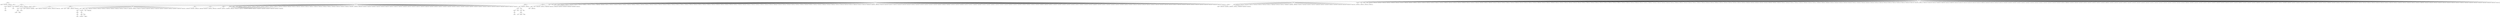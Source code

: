 digraph g {
	"74" -> "75";
	"75" [label="DGCR6L"];
	"70" -> "71";
	"71" [label="ZZEF1"];
	"69" -> "70";
	"70" [label="APC2"];
	"68" -> "69";
	"69" [label="CLEC18B"];
	"64" -> "65";
	"65" [label="SVEP1"];
	"63" -> "64";
	"64" [label="RUNX2"];
	"59" -> "60";
	"60" [label="SLC16A7"];
	"59" -> "61";
	"61" [label="CPAMD8"];
	"58" -> "59";
	"59" [label="TFAP2A"];
	"56" -> "57";
	"57" [label="CCDC181"];
	"55" -> "56";
	"56" [label="VGLL4"];
	"55" -> "58";
	"58" [label="CNNM2"];
	"51" -> "52";
	"52" [label="ZNF526"];
	"49" -> "50";
	"50" [label="PHLDB3"];
	"43" -> "44";
	"44" [label="KHSRP"];
	"43" -> "45";
	"45" [label="EP400"];
	"43" -> "46";
	"46" [label="ARHGEF3"];
	"38" -> "39";
	"39" [label="MLYCD"];
	"37" -> "38";
	"38" [label="KIF2A"];
	"36" -> "37";
	"37" [label="ZNF451"];
	"35" -> "36";
	"36" [label="TRPM3"];
	"31" -> "32";
	"32" [label="RP11-356C4.3"];
	"31" -> "33";
	"33" [label="KIAA0907"];
	"29" -> "30";
	"30" [label="USP36"];
	"29" -> "31";
	"31" [label="UBE2Z"];
	"28" -> "29";
	"29" [label="RTTN"];
	"27" -> "28";
	"28" [label="RP11-403I13.8"];
	"27" -> "34";
	"34" [label="AS3MT"];
	"26" -> "27";
	"27" [label="CEBPZ"];
	"26" -> "35";
	"35" [label="AGAP2"];
	"26" -> "40";
	"40" [label="ZNF721"];
	"25" -> "26";
	"26" [label="EEF1B2"];
	"25" -> "41";
	"41" [label="ORC3"];
	"25" -> "42";
	"42" [label="RIN2"];
	"25" -> "43";
	"43" [label="NPEPL1"];
	"25" -> "47";
	"47" [label="TXNDC2"];
	"25" -> "48";
	"48" [label="NOTCH2"];
	"25" -> "49";
	"49" [label="IL33"];
	"25" -> "51";
	"51" [label="SLC26A11"];
	"25" -> "53";
	"53" [label="PCDHA1"];
	"25" -> "54";
	"54" [label="KMT2C"];
	"25" -> "55";
	"55" [label="PLEKHM1"];
	"22" -> "23";
	"23" [label="VPS9D1"];
	"21" -> "22";
	"22" [label="IFT81"];
	"20" -> "21";
	"21" [label="NBPF10"];
	"20" -> "24";
	"24" [label="ZNF462"];
	"16" -> "17";
	"17" [label="SOX5"];
	"16" -> "18";
	"18" [label="FAM182B"];
	"16" -> "19";
	"19" [label="CEP55"];
	"15" -> "16";
	"16" [label="NR5A2"];
	"13" -> "14";
	"14" [label="RFX3"];
	"13" -> "15";
	"15" [label="KAT6A"];
	"12" -> "13";
	"13" [label="MCM8"];
	"12" -> "20";
	"20" [label="CYP27A1"];
	"11" -> "12";
	"12" [label="ABCA7"];
	"8" -> "9";
	"9" [label="STXBP1"];
	"7" -> "8";
	"8" [label="TRIOBP"];
	"7" -> "10";
	"10" [label="TRPM2"];
	"6" -> "7";
	"7" [label="CTNNA2"];
	"6" -> "11";
	"11" [label="TBC1D10A"];
	"6" -> "25";
	"25" [label="MIR4477B"];
	"6" -> "62";
	"62" [label="HELZ2"];
	"6" -> "63";
	"63" [label="MAN1B1"];
	"6" -> "66";
	"66" [label="NRN1"];
	"6" -> "67";
	"67" [label="NR3C1"];
	"6" -> "68";
	"68" [label="SH3BP5"];
	"6" -> "72";
	"72" [label="CACNA1G"];
	"3" -> "4";
	"4" [label="HEATR4"];
	"1" -> "2";
	"2" [label="EMR2"];
	"1" -> "3";
	"3" [label="ANKRD30B"];
	"0" -> "1";
	"1" [label="HLA-DQB2"];
	"0" -> "5";
	"5" [label="LINC00937"];
	"0" -> "6";
	"6" [label="IDH1"];
	"0" -> "73";
	"73" [label="ENO3"];
	"0" -> "74";
	"74" [label="ST8SIA3"];
	"0" -> "76";
	"76" [label="PIK3CA"];
	"0" -> "77";
	"77" [label="CPEB4"];
	"0" [label="germline"];
	"0" -> "MGH36-P03-A01";
	"MGH36-P03-A01" [shape=box];
	"0" -> "MGH36-P03-A02";
	"MGH36-P03-A02" [shape=box];
	"0" -> "MGH36-P03-A03";
	"MGH36-P03-A03" [shape=box];
	"0" -> "MGH36-P03-A04";
	"MGH36-P03-A04" [shape=box];
	"47" -> "MGH36-P03-A05";
	"MGH36-P03-A05" [shape=box];
	"0" -> "MGH36-P03-A07";
	"MGH36-P03-A07" [shape=box];
	"0" -> "MGH36-P03-A08";
	"MGH36-P03-A08" [shape=box];
	"26" -> "MGH36-P03-A09";
	"MGH36-P03-A09" [shape=box];
	"6" -> "MGH36-P03-A10";
	"MGH36-P03-A10" [shape=box];
	"6" -> "MGH36-P03-A12";
	"MGH36-P03-A12" [shape=box];
	"0" -> "MGH36-P03-B02";
	"MGH36-P03-B02" [shape=box];
	"6" -> "MGH36-P03-B03";
	"MGH36-P03-B03" [shape=box];
	"0" -> "MGH36-P03-B04";
	"MGH36-P03-B04" [shape=box];
	"1" -> "MGH36-P03-B06";
	"MGH36-P03-B06" [shape=box];
	"54" -> "MGH36-P03-B07";
	"MGH36-P03-B07" [shape=box];
	"54" -> "MGH36-P03-B08";
	"MGH36-P03-B08" [shape=box];
	"0" -> "MGH36-P03-B09";
	"MGH36-P03-B09" [shape=box];
	"0" -> "MGH36-P03-B10";
	"MGH36-P03-B10" [shape=box];
	"0" -> "MGH36-P03-B11";
	"MGH36-P03-B11" [shape=box];
	"6" -> "MGH36-P03-B12";
	"MGH36-P03-B12" [shape=box];
	"0" -> "MGH36-P03-C01";
	"MGH36-P03-C01" [shape=box];
	"0" -> "MGH36-P03-C03";
	"MGH36-P03-C03" [shape=box];
	"0" -> "MGH36-P03-C04";
	"MGH36-P03-C04" [shape=box];
	"25" -> "MGH36-P03-C05";
	"MGH36-P03-C05" [shape=box];
	"6" -> "MGH36-P03-C06";
	"MGH36-P03-C06" [shape=box];
	"7" -> "MGH36-P03-C08";
	"MGH36-P03-C08" [shape=box];
	"0" -> "MGH36-P03-C10";
	"MGH36-P03-C10" [shape=box];
	"6" -> "MGH36-P03-C11";
	"MGH36-P03-C11" [shape=box];
	"0" -> "MGH36-P03-C12";
	"MGH36-P03-C12" [shape=box];
	"0" -> "MGH36-P03-D01";
	"MGH36-P03-D01" [shape=box];
	"0" -> "MGH36-P03-D02";
	"MGH36-P03-D02" [shape=box];
	"0" -> "MGH36-P03-D03";
	"MGH36-P03-D03" [shape=box];
	"6" -> "MGH36-P03-D04";
	"MGH36-P03-D04" [shape=box];
	"0" -> "MGH36-P03-D05";
	"MGH36-P03-D05" [shape=box];
	"43" -> "MGH36-P03-D07";
	"MGH36-P03-D07" [shape=box];
	"0" -> "MGH36-P03-D08";
	"MGH36-P03-D08" [shape=box];
	"0" -> "MGH36-P03-D09";
	"MGH36-P03-D09" [shape=box];
	"0" -> "MGH36-P03-D10";
	"MGH36-P03-D10" [shape=box];
	"6" -> "MGH36-P03-D11";
	"MGH36-P03-D11" [shape=box];
	"0" -> "MGH36-P03-D12";
	"MGH36-P03-D12" [shape=box];
	"1" -> "MGH36-P03-E01";
	"MGH36-P03-E01" [shape=box];
	"0" -> "MGH36-P03-E02";
	"MGH36-P03-E02" [shape=box];
	"0" -> "MGH36-P03-E04";
	"MGH36-P03-E04" [shape=box];
	"25" -> "MGH36-P03-E05";
	"MGH36-P03-E05" [shape=box];
	"6" -> "MGH36-P03-E06";
	"MGH36-P03-E06" [shape=box];
	"25" -> "MGH36-P03-E07";
	"MGH36-P03-E07" [shape=box];
	"25" -> "MGH36-P03-E08";
	"MGH36-P03-E08" [shape=box];
	"6" -> "MGH36-P03-E09";
	"MGH36-P03-E09" [shape=box];
	"25" -> "MGH36-P03-E10";
	"MGH36-P03-E10" [shape=box];
	"6" -> "MGH36-P03-E11";
	"MGH36-P03-E11" [shape=box];
	"6" -> "MGH36-P03-E12";
	"MGH36-P03-E12" [shape=box];
	"0" -> "MGH36-P03-F01";
	"MGH36-P03-F01" [shape=box];
	"25" -> "MGH36-P03-F02";
	"MGH36-P03-F02" [shape=box];
	"0" -> "MGH36-P03-F03";
	"MGH36-P03-F03" [shape=box];
	"26" -> "MGH36-P03-F04";
	"MGH36-P03-F04" [shape=box];
	"6" -> "MGH36-P03-F05";
	"MGH36-P03-F05" [shape=box];
	"48" -> "MGH36-P03-F06";
	"MGH36-P03-F06" [shape=box];
	"6" -> "MGH36-P03-F07";
	"MGH36-P03-F07" [shape=box];
	"0" -> "MGH36-P03-F08";
	"MGH36-P03-F08" [shape=box];
	"0" -> "MGH36-P03-F09";
	"MGH36-P03-F09" [shape=box];
	"0" -> "MGH36-P03-F10";
	"MGH36-P03-F10" [shape=box];
	"6" -> "MGH36-P03-F11";
	"MGH36-P03-F11" [shape=box];
	"0" -> "MGH36-P03-F12";
	"MGH36-P03-F12" [shape=box];
	"25" -> "MGH36-P03-G01";
	"MGH36-P03-G01" [shape=box];
	"25" -> "MGH36-P03-G02";
	"MGH36-P03-G02" [shape=box];
	"6" -> "MGH36-P03-G03";
	"MGH36-P03-G03" [shape=box];
	"25" -> "MGH36-P03-G04";
	"MGH36-P03-G04" [shape=box];
	"0" -> "MGH36-P03-G05";
	"MGH36-P03-G05" [shape=box];
	"0" -> "MGH36-P03-G06";
	"MGH36-P03-G06" [shape=box];
	"0" -> "MGH36-P03-G08";
	"MGH36-P03-G08" [shape=box];
	"0" -> "MGH36-P03-G09";
	"MGH36-P03-G09" [shape=box];
	"0" -> "MGH36-P03-G10";
	"MGH36-P03-G10" [shape=box];
	"6" -> "MGH36-P03-G11";
	"MGH36-P03-G11" [shape=box];
	"6" -> "MGH36-P03-G12";
	"MGH36-P03-G12" [shape=box];
	"0" -> "MGH36-P03-H02";
	"MGH36-P03-H02" [shape=box];
	"0" -> "MGH36-P03-H03";
	"MGH36-P03-H03" [shape=box];
	"0" -> "MGH36-P03-H04";
	"MGH36-P03-H04" [shape=box];
	"6" -> "MGH36-P03-H05";
	"MGH36-P03-H05" [shape=box];
	"1" -> "MGH36-P03-H06";
	"MGH36-P03-H06" [shape=box];
	"0" -> "MGH36-P03-H07";
	"MGH36-P03-H07" [shape=box];
	"0" -> "MGH36-P03-H08";
	"MGH36-P03-H08" [shape=box];
	"0" -> "MGH36-P03-H10";
	"MGH36-P03-H10" [shape=box];
	"6" -> "MGH36-P03-H11";
	"MGH36-P03-H11" [shape=box];
	"0" -> "MGH36-P03-H12";
	"MGH36-P03-H12" [shape=box];
	"26" -> "MGH36-P04-A01";
	"MGH36-P04-A01" [shape=box];
	"0" -> "MGH36-P04-A02";
	"MGH36-P04-A02" [shape=box];
	"6" -> "MGH36-P04-A03";
	"MGH36-P04-A03" [shape=box];
	"0" -> "MGH36-P04-A04";
	"MGH36-P04-A04" [shape=box];
	"0" -> "MGH36-P04-A06";
	"MGH36-P04-A06" [shape=box];
	"6" -> "MGH36-P04-A07";
	"MGH36-P04-A07" [shape=box];
	"25" -> "MGH36-P04-A08";
	"MGH36-P04-A08" [shape=box];
	"0" -> "MGH36-P04-A09";
	"MGH36-P04-A09" [shape=box];
	"1" -> "MGH36-P04-A10";
	"MGH36-P04-A10" [shape=box];
	"0" -> "MGH36-P04-A11";
	"MGH36-P04-A11" [shape=box];
	"0" -> "MGH36-P04-A12";
	"MGH36-P04-A12" [shape=box];
	"0" -> "MGH36-P04-B02";
	"MGH36-P04-B02" [shape=box];
	"1" -> "MGH36-P04-B03";
	"MGH36-P04-B03" [shape=box];
	"6" -> "MGH36-P04-B04";
	"MGH36-P04-B04" [shape=box];
	"25" -> "MGH36-P04-B05";
	"MGH36-P04-B05" [shape=box];
	"25" -> "MGH36-P04-B06";
	"MGH36-P04-B06" [shape=box];
	"42" -> "MGH36-P04-B08";
	"MGH36-P04-B08" [shape=box];
	"6" -> "MGH36-P04-B09";
	"MGH36-P04-B09" [shape=box];
	"1" -> "MGH36-P04-B10";
	"MGH36-P04-B10" [shape=box];
	"0" -> "MGH36-P04-B12";
	"MGH36-P04-B12" [shape=box];
	"6" -> "MGH36-P04-C02";
	"MGH36-P04-C02" [shape=box];
	"0" -> "MGH36-P04-C03";
	"MGH36-P04-C03" [shape=box];
	"0" -> "MGH36-P04-C04";
	"MGH36-P04-C04" [shape=box];
	"0" -> "MGH36-P04-C05";
	"MGH36-P04-C05" [shape=box];
	"0" -> "MGH36-P04-C06";
	"MGH36-P04-C06" [shape=box];
	"42" -> "MGH36-P04-C07";
	"MGH36-P04-C07" [shape=box];
	"6" -> "MGH36-P04-C08";
	"MGH36-P04-C08" [shape=box];
	"25" -> "MGH36-P04-C09";
	"MGH36-P04-C09" [shape=box];
	"6" -> "MGH36-P04-C10";
	"MGH36-P04-C10" [shape=box];
	"6" -> "MGH36-P04-C11";
	"MGH36-P04-C11" [shape=box];
	"0" -> "MGH36-P04-C12";
	"MGH36-P04-C12" [shape=box];
	"47" -> "MGH36-P04-D01";
	"MGH36-P04-D01" [shape=box];
	"0" -> "MGH36-P04-D02";
	"MGH36-P04-D02" [shape=box];
	"0" -> "MGH36-P04-D05";
	"MGH36-P04-D05" [shape=box];
	"1" -> "MGH36-P04-D06";
	"MGH36-P04-D06" [shape=box];
	"49" -> "MGH36-P04-D07";
	"MGH36-P04-D07" [shape=box];
	"0" -> "MGH36-P04-D08";
	"MGH36-P04-D08" [shape=box];
	"0" -> "MGH36-P04-D09";
	"MGH36-P04-D09" [shape=box];
	"0" -> "MGH36-P04-D10";
	"MGH36-P04-D10" [shape=box];
	"0" -> "MGH36-P04-D11";
	"MGH36-P04-D11" [shape=box];
	"0" -> "MGH36-P04-D12";
	"MGH36-P04-D12" [shape=box];
	"48" -> "MGH36-P04-E01";
	"MGH36-P04-E01" [shape=box];
	"0" -> "MGH36-P04-E02";
	"MGH36-P04-E02" [shape=box];
	"0" -> "MGH36-P04-E04";
	"MGH36-P04-E04" [shape=box];
	"0" -> "MGH36-P04-E05";
	"MGH36-P04-E05" [shape=box];
	"25" -> "MGH36-P04-E06";
	"MGH36-P04-E06" [shape=box];
	"67" -> "MGH36-P04-E07";
	"MGH36-P04-E07" [shape=box];
	"0" -> "MGH36-P04-E08";
	"MGH36-P04-E08" [shape=box];
	"25" -> "MGH36-P04-E09";
	"MGH36-P04-E09" [shape=box];
	"73" -> "MGH36-P04-E10";
	"MGH36-P04-E10" [shape=box];
	"6" -> "MGH36-P04-E11";
	"MGH36-P04-E11" [shape=box];
	"0" -> "MGH36-P04-E12";
	"MGH36-P04-E12" [shape=box];
	"26" -> "MGH36-P04-F01";
	"MGH36-P04-F01" [shape=box];
	"49" -> "MGH36-P04-F02";
	"MGH36-P04-F02" [shape=box];
	"49" -> "MGH36-P04-F03";
	"MGH36-P04-F03" [shape=box];
	"0" -> "MGH36-P04-F04";
	"MGH36-P04-F04" [shape=box];
	"6" -> "MGH36-P04-F05";
	"MGH36-P04-F05" [shape=box];
	"6" -> "MGH36-P04-F06";
	"MGH36-P04-F06" [shape=box];
	"0" -> "MGH36-P04-F07";
	"MGH36-P04-F07" [shape=box];
	"0" -> "MGH36-P04-F08";
	"MGH36-P04-F08" [shape=box];
	"0" -> "MGH36-P04-F09";
	"MGH36-P04-F09" [shape=box];
	"6" -> "MGH36-P04-F10";
	"MGH36-P04-F10" [shape=box];
	"0" -> "MGH36-P04-F11";
	"MGH36-P04-F11" [shape=box];
	"51" -> "MGH36-P04-F12";
	"MGH36-P04-F12" [shape=box];
	"0" -> "MGH36-P04-G01";
	"MGH36-P04-G01" [shape=box];
	"6" -> "MGH36-P04-G02";
	"MGH36-P04-G02" [shape=box];
	"0" -> "MGH36-P04-G03";
	"MGH36-P04-G03" [shape=box];
	"6" -> "MGH36-P04-G04";
	"MGH36-P04-G04" [shape=box];
	"6" -> "MGH36-P04-G05";
	"MGH36-P04-G05" [shape=box];
	"25" -> "MGH36-P04-G06";
	"MGH36-P04-G06" [shape=box];
	"0" -> "MGH36-P04-G08";
	"MGH36-P04-G08" [shape=box];
	"0" -> "MGH36-P04-G09";
	"MGH36-P04-G09" [shape=box];
	"0" -> "MGH36-P04-G10";
	"MGH36-P04-G10" [shape=box];
	"25" -> "MGH36-P04-G11";
	"MGH36-P04-G11" [shape=box];
	"1" -> "MGH36-P04-G12";
	"MGH36-P04-G12" [shape=box];
	"0" -> "MGH36-P04-H01";
	"MGH36-P04-H01" [shape=box];
	"0" -> "MGH36-P04-H02";
	"MGH36-P04-H02" [shape=box];
	"0" -> "MGH36-P04-H03";
	"MGH36-P04-H03" [shape=box];
	"25" -> "MGH36-P04-H04";
	"MGH36-P04-H04" [shape=box];
	"0" -> "MGH36-P04-H05";
	"MGH36-P04-H05" [shape=box];
	"1" -> "MGH36-P04-H06";
	"MGH36-P04-H06" [shape=box];
	"25" -> "MGH36-P04-H07";
	"MGH36-P04-H07" [shape=box];
	"1" -> "MGH36-P04-H08";
	"MGH36-P04-H08" [shape=box];
	"6" -> "MGH36-P04-H09";
	"MGH36-P04-H09" [shape=box];
	"0" -> "MGH36-P04-H10";
	"MGH36-P04-H10" [shape=box];
	"1" -> "MGH36-P04-H11";
	"MGH36-P04-H11" [shape=box];
	"0" -> "MGH36-P04-H12";
	"MGH36-P04-H12" [shape=box];
	"54" -> "MGH36-P06-A02";
	"MGH36-P06-A02" [shape=box];
	"0" -> "MGH36-P06-A03";
	"MGH36-P06-A03" [shape=box];
	"6" -> "MGH36-P06-A04";
	"MGH36-P06-A04" [shape=box];
	"0" -> "MGH36-P06-A05";
	"MGH36-P06-A05" [shape=box];
	"6" -> "MGH36-P06-A07";
	"MGH36-P06-A07" [shape=box];
	"6" -> "MGH36-P06-A08";
	"MGH36-P06-A08" [shape=box];
	"0" -> "MGH36-P06-A09";
	"MGH36-P06-A09" [shape=box];
	"25" -> "MGH36-P06-A10";
	"MGH36-P06-A10" [shape=box];
	"25" -> "MGH36-P06-A11";
	"MGH36-P06-A11" [shape=box];
	"6" -> "MGH36-P06-A12";
	"MGH36-P06-A12" [shape=box];
	"26" -> "MGH36-P06-B02";
	"MGH36-P06-B02" [shape=box];
	"0" -> "MGH36-P06-B03";
	"MGH36-P06-B03" [shape=box];
	"25" -> "MGH36-P06-B04";
	"MGH36-P06-B04" [shape=box];
	"6" -> "MGH36-P06-B05";
	"MGH36-P06-B05" [shape=box];
	"6" -> "MGH36-P06-B06";
	"MGH36-P06-B06" [shape=box];
	"1" -> "MGH36-P06-B07";
	"MGH36-P06-B07" [shape=box];
	"0" -> "MGH36-P06-B08";
	"MGH36-P06-B08" [shape=box];
	"0" -> "MGH36-P06-B09";
	"MGH36-P06-B09" [shape=box];
	"41" -> "MGH36-P06-B10";
	"MGH36-P06-B10" [shape=box];
	"26" -> "MGH36-P06-B11";
	"MGH36-P06-B11" [shape=box];
	"0" -> "MGH36-P06-B12";
	"MGH36-P06-B12" [shape=box];
	"2" -> "MGH36-P06-C01";
	"MGH36-P06-C01" [shape=box];
	"6" -> "MGH36-P06-C02";
	"MGH36-P06-C02" [shape=box];
	"6" -> "MGH36-P06-C03";
	"MGH36-P06-C03" [shape=box];
	"26" -> "MGH36-P06-C04";
	"MGH36-P06-C04" [shape=box];
	"0" -> "MGH36-P06-C05";
	"MGH36-P06-C05" [shape=box];
	"11" -> "MGH36-P06-C06";
	"MGH36-P06-C06" [shape=box];
	"0" -> "MGH36-P06-C07";
	"MGH36-P06-C07" [shape=box];
	"25" -> "MGH36-P06-C08";
	"MGH36-P06-C08" [shape=box];
	"0" -> "MGH36-P06-C09";
	"MGH36-P06-C09" [shape=box];
	"0" -> "MGH36-P06-C11";
	"MGH36-P06-C11" [shape=box];
	"0" -> "MGH36-P06-C12";
	"MGH36-P06-C12" [shape=box];
	"6" -> "MGH36-P06-D01";
	"MGH36-P06-D01" [shape=box];
	"6" -> "MGH36-P06-D02";
	"MGH36-P06-D02" [shape=box];
	"6" -> "MGH36-P06-D03";
	"MGH36-P06-D03" [shape=box];
	"0" -> "MGH36-P06-D04";
	"MGH36-P06-D04" [shape=box];
	"0" -> "MGH36-P06-D05";
	"MGH36-P06-D05" [shape=box];
	"0" -> "MGH36-P06-D06";
	"MGH36-P06-D06" [shape=box];
	"51" -> "MGH36-P06-D07";
	"MGH36-P06-D07" [shape=box];
	"6" -> "MGH36-P06-D08";
	"MGH36-P06-D08" [shape=box];
	"25" -> "MGH36-P06-D10";
	"MGH36-P06-D10" [shape=box];
	"0" -> "MGH36-P06-D11";
	"MGH36-P06-D11" [shape=box];
	"26" -> "MGH36-P06-D12";
	"MGH36-P06-D12" [shape=box];
	"1" -> "MGH36-P06-E01";
	"MGH36-P06-E01" [shape=box];
	"0" -> "MGH36-P06-E02";
	"MGH36-P06-E02" [shape=box];
	"66" -> "MGH36-P06-E03";
	"MGH36-P06-E03" [shape=box];
	"6" -> "MGH36-P06-E04";
	"MGH36-P06-E04" [shape=box];
	"72" -> "MGH36-P06-E05";
	"MGH36-P06-E05" [shape=box];
	"6" -> "MGH36-P06-E06";
	"MGH36-P06-E06" [shape=box];
	"6" -> "MGH36-P06-E07";
	"MGH36-P06-E07" [shape=box];
	"5" -> "MGH36-P06-E08";
	"MGH36-P06-E08" [shape=box];
	"6" -> "MGH36-P06-E09";
	"MGH36-P06-E09" [shape=box];
	"6" -> "MGH36-P06-E10";
	"MGH36-P06-E10" [shape=box];
	"6" -> "MGH36-P06-E11";
	"MGH36-P06-E11" [shape=box];
	"25" -> "MGH36-P06-E12";
	"MGH36-P06-E12" [shape=box];
	"6" -> "MGH36-P06-F01";
	"MGH36-P06-F01" [shape=box];
	"0" -> "MGH36-P06-F02";
	"MGH36-P06-F02" [shape=box];
	"0" -> "MGH36-P06-F03";
	"MGH36-P06-F03" [shape=box];
	"0" -> "MGH36-P06-F04";
	"MGH36-P06-F04" [shape=box];
	"6" -> "MGH36-P06-F06";
	"MGH36-P06-F06" [shape=box];
	"25" -> "MGH36-P06-F07";
	"MGH36-P06-F07" [shape=box];
	"0" -> "MGH36-P06-F08";
	"MGH36-P06-F08" [shape=box];
	"1" -> "MGH36-P06-F09";
	"MGH36-P06-F09" [shape=box];
	"43" -> "MGH36-P06-F10";
	"MGH36-P06-F10" [shape=box];
	"1" -> "MGH36-P06-F11";
	"MGH36-P06-F11" [shape=box];
	"6" -> "MGH36-P06-F12";
	"MGH36-P06-F12" [shape=box];
	"6" -> "MGH36-P06-G01";
	"MGH36-P06-G01" [shape=box];
	"0" -> "MGH36-P06-G02";
	"MGH36-P06-G02" [shape=box];
	"25" -> "MGH36-P06-G03";
	"MGH36-P06-G03" [shape=box];
	"6" -> "MGH36-P06-G04";
	"MGH36-P06-G04" [shape=box];
	"6" -> "MGH36-P06-G05";
	"MGH36-P06-G05" [shape=box];
	"25" -> "MGH36-P06-G06";
	"MGH36-P06-G06" [shape=box];
	"72" -> "MGH36-P06-G07";
	"MGH36-P06-G07" [shape=box];
	"0" -> "MGH36-P06-G08";
	"MGH36-P06-G08" [shape=box];
	"0" -> "MGH36-P06-G09";
	"MGH36-P06-G09" [shape=box];
	"25" -> "MGH36-P06-G10";
	"MGH36-P06-G10" [shape=box];
	"0" -> "MGH36-P06-G11";
	"MGH36-P06-G11" [shape=box];
	"11" -> "MGH36-P06-G12";
	"MGH36-P06-G12" [shape=box];
	"0" -> "MGH36-P06-H01";
	"MGH36-P06-H01" [shape=box];
	"0" -> "MGH36-P06-H03";
	"MGH36-P06-H03" [shape=box];
	"0" -> "MGH36-P06-H04";
	"MGH36-P06-H04" [shape=box];
	"1" -> "MGH36-P06-H05";
	"MGH36-P06-H05" [shape=box];
	"6" -> "MGH36-P06-H06";
	"MGH36-P06-H06" [shape=box];
	"6" -> "MGH36-P06-H07";
	"MGH36-P06-H07" [shape=box];
	"0" -> "MGH36-P06-H09";
	"MGH36-P06-H09" [shape=box];
	"25" -> "MGH36-P06-H10";
	"MGH36-P06-H10" [shape=box];
	"1" -> "MGH36-P06-H11";
	"MGH36-P06-H11" [shape=box];
	"25" -> "MGH36-P06-H12";
	"MGH36-P06-H12" [shape=box];
	"0" -> "MGH36-P07-A01";
	"MGH36-P07-A01" [shape=box];
	"3" -> "MGH36-P07-A02";
	"MGH36-P07-A02" [shape=box];
	"7" -> "MGH36-P07-A03";
	"MGH36-P07-A03" [shape=box];
	"6" -> "MGH36-P07-A04";
	"MGH36-P07-A04" [shape=box];
	"0" -> "MGH36-P07-A06";
	"MGH36-P07-A06" [shape=box];
	"26" -> "MGH36-P07-A07";
	"MGH36-P07-A07" [shape=box];
	"0" -> "MGH36-P07-A08";
	"MGH36-P07-A08" [shape=box];
	"26" -> "MGH36-P07-A09";
	"MGH36-P07-A09" [shape=box];
	"0" -> "MGH36-P07-A10";
	"MGH36-P07-A10" [shape=box];
	"68" -> "MGH36-P07-A11";
	"MGH36-P07-A11" [shape=box];
	"26" -> "MGH36-P07-A12";
	"MGH36-P07-A12" [shape=box];
	"0" -> "MGH36-P07-B01";
	"MGH36-P07-B01" [shape=box];
	"25" -> "MGH36-P07-B02";
	"MGH36-P07-B02" [shape=box];
	"6" -> "MGH36-P07-B03";
	"MGH36-P07-B03" [shape=box];
	"25" -> "MGH36-P07-B04";
	"MGH36-P07-B04" [shape=box];
	"6" -> "MGH36-P07-B06";
	"MGH36-P07-B06" [shape=box];
	"25" -> "MGH36-P07-B07";
	"MGH36-P07-B07" [shape=box];
	"8" -> "MGH36-P07-B08";
	"MGH36-P07-B08" [shape=box];
	"76" -> "MGH36-P07-B09";
	"MGH36-P07-B09" [shape=box];
	"0" -> "MGH36-P07-B10";
	"MGH36-P07-B10" [shape=box];
	"25" -> "MGH36-P07-B11";
	"MGH36-P07-B11" [shape=box];
	"0" -> "MGH36-P07-B12";
	"MGH36-P07-B12" [shape=box];
	"26" -> "MGH36-P07-C11";
	"MGH36-P07-C11" [shape=box];
	"25" -> "MGH36-P07-D01";
	"MGH36-P07-D01" [shape=box];
	"6" -> "MGH36-P07-D02";
	"MGH36-P07-D02" [shape=box];
	"6" -> "MGH36-P07-D03";
	"MGH36-P07-D03" [shape=box];
	"0" -> "MGH36-P07-D05";
	"MGH36-P07-D05" [shape=box];
	"0" -> "MGH36-P07-D06";
	"MGH36-P07-D06" [shape=box];
	"6" -> "MGH36-P07-D07";
	"MGH36-P07-D07" [shape=box];
	"0" -> "MGH36-P07-D08";
	"MGH36-P07-D08" [shape=box];
	"6" -> "MGH36-P07-D09";
	"MGH36-P07-D09" [shape=box];
	"26" -> "MGH36-P07-D10";
	"MGH36-P07-D10" [shape=box];
	"0" -> "MGH36-P07-D11";
	"MGH36-P07-D11" [shape=box];
	"0" -> "MGH36-P07-D12";
	"MGH36-P07-D12" [shape=box];
	"25" -> "MGH36-P07-E01";
	"MGH36-P07-E01" [shape=box];
	"0" -> "MGH36-P07-E03";
	"MGH36-P07-E03" [shape=box];
	"6" -> "MGH36-P07-E04";
	"MGH36-P07-E04" [shape=box];
	"25" -> "MGH36-P07-E05";
	"MGH36-P07-E05" [shape=box];
	"54" -> "MGH36-P07-E06";
	"MGH36-P07-E06" [shape=box];
	"6" -> "MGH36-P07-E07";
	"MGH36-P07-E07" [shape=box];
	"6" -> "MGH36-P07-E10";
	"MGH36-P07-E10" [shape=box];
	"0" -> "MGH36-P07-E12";
	"MGH36-P07-E12" [shape=box];
	"0" -> "MGH36-P07-F01";
	"MGH36-P07-F01" [shape=box];
	"6" -> "MGH36-P07-F02";
	"MGH36-P07-F02" [shape=box];
	"25" -> "MGH36-P07-F03";
	"MGH36-P07-F03" [shape=box];
	"25" -> "MGH36-P07-F04";
	"MGH36-P07-F04" [shape=box];
	"26" -> "MGH36-P07-F06";
	"MGH36-P07-F06" [shape=box];
	"1" -> "MGH36-P07-F07";
	"MGH36-P07-F07" [shape=box];
	"0" -> "MGH36-P07-F08";
	"MGH36-P07-F08" [shape=box];
	"6" -> "MGH36-P07-F09";
	"MGH36-P07-F09" [shape=box];
	"0" -> "MGH36-P07-F10";
	"MGH36-P07-F10" [shape=box];
	"6" -> "MGH36-P07-F11";
	"MGH36-P07-F11" [shape=box];
	"6" -> "MGH36-P07-F12";
	"MGH36-P07-F12" [shape=box];
	"25" -> "MGH36-P07-G01";
	"MGH36-P07-G01" [shape=box];
	"0" -> "MGH36-P07-G02";
	"MGH36-P07-G02" [shape=box];
	"0" -> "MGH36-P07-G03";
	"MGH36-P07-G03" [shape=box];
	"0" -> "MGH36-P07-G04";
	"MGH36-P07-G04" [shape=box];
	"0" -> "MGH36-P07-G05";
	"MGH36-P07-G05" [shape=box];
	"6" -> "MGH36-P07-G06";
	"MGH36-P07-G06" [shape=box];
	"0" -> "MGH36-P07-G08";
	"MGH36-P07-G08" [shape=box];
	"0" -> "MGH36-P07-G09";
	"MGH36-P07-G09" [shape=box];
	"0" -> "MGH36-P07-G10";
	"MGH36-P07-G10" [shape=box];
	"26" -> "MGH36-P07-G11";
	"MGH36-P07-G11" [shape=box];
	"0" -> "MGH36-P07-G12";
	"MGH36-P07-G12" [shape=box];
	"48" -> "MGH36-P07-H01";
	"MGH36-P07-H01" [shape=box];
	"25" -> "MGH36-P07-H02";
	"MGH36-P07-H02" [shape=box];
	"25" -> "MGH36-P07-H03";
	"MGH36-P07-H03" [shape=box];
	"0" -> "MGH36-P07-H04";
	"MGH36-P07-H04" [shape=box];
	"26" -> "MGH36-P07-H05";
	"MGH36-P07-H05" [shape=box];
	"1" -> "MGH36-P07-H06";
	"MGH36-P07-H06" [shape=box];
	"0" -> "MGH36-P07-H07";
	"MGH36-P07-H07" [shape=box];
	"6" -> "MGH36-P07-H08";
	"MGH36-P07-H08" [shape=box];
	"6" -> "MGH36-P07-H09";
	"MGH36-P07-H09" [shape=box];
	"0" -> "MGH36-P07-H10";
	"MGH36-P07-H10" [shape=box];
	"48" -> "MGH36-P07-H11";
	"MGH36-P07-H11" [shape=box];
	"0" -> "MGH36-P07-H12";
	"MGH36-P07-H12" [shape=box];
	"6" -> "MGH36-P08-A01";
	"MGH36-P08-A01" [shape=box];
	"0" -> "MGH36-P08-A02";
	"MGH36-P08-A02" [shape=box];
	"0" -> "MGH36-P08-A03";
	"MGH36-P08-A03" [shape=box];
	"0" -> "MGH36-P08-A04";
	"MGH36-P08-A04" [shape=box];
	"6" -> "MGH36-P08-A06";
	"MGH36-P08-A06" [shape=box];
	"0" -> "MGH36-P08-A07";
	"MGH36-P08-A07" [shape=box];
	"25" -> "MGH36-P08-A08";
	"MGH36-P08-A08" [shape=box];
	"6" -> "MGH36-P08-A09";
	"MGH36-P08-A09" [shape=box];
	"0" -> "MGH36-P08-A11";
	"MGH36-P08-A11" [shape=box];
	"0" -> "MGH36-P08-A12";
	"MGH36-P08-A12" [shape=box];
	"6" -> "MGH36-P08-B01";
	"MGH36-P08-B01" [shape=box];
	"25" -> "MGH36-P08-B02";
	"MGH36-P08-B02" [shape=box];
	"7" -> "MGH36-P08-B03";
	"MGH36-P08-B03" [shape=box];
	"6" -> "MGH36-P08-B04";
	"MGH36-P08-B04" [shape=box];
	"6" -> "MGH36-P08-B05";
	"MGH36-P08-B05" [shape=box];
	"0" -> "MGH36-P08-B08";
	"MGH36-P08-B08" [shape=box];
	"48" -> "MGH36-P08-B09";
	"MGH36-P08-B09" [shape=box];
	"0" -> "MGH36-P08-B10";
	"MGH36-P08-B10" [shape=box];
	"0" -> "MGH36-P08-B11";
	"MGH36-P08-B11" [shape=box];
	"0" -> "MGH36-P08-B12";
	"MGH36-P08-B12" [shape=box];
	"25" -> "MGH36-P08-C01";
	"MGH36-P08-C01" [shape=box];
	"6" -> "MGH36-P08-C02";
	"MGH36-P08-C02" [shape=box];
	"0" -> "MGH36-P08-C03";
	"MGH36-P08-C03" [shape=box];
	"42" -> "MGH36-P08-C05";
	"MGH36-P08-C05" [shape=box];
	"0" -> "MGH36-P08-C06";
	"MGH36-P08-C06" [shape=box];
	"25" -> "MGH36-P08-C08";
	"MGH36-P08-C08" [shape=box];
	"0" -> "MGH36-P08-C09";
	"MGH36-P08-C09" [shape=box];
	"6" -> "MGH36-P08-C10";
	"MGH36-P08-C10" [shape=box];
	"0" -> "MGH36-P08-C11";
	"MGH36-P08-C11" [shape=box];
	"0" -> "MGH36-P08-C12";
	"MGH36-P08-C12" [shape=box];
	"6" -> "MGH36-P08-D01";
	"MGH36-P08-D01" [shape=box];
	"6" -> "MGH36-P08-D03";
	"MGH36-P08-D03" [shape=box];
	"6" -> "MGH36-P08-D04";
	"MGH36-P08-D04" [shape=box];
	"6" -> "MGH36-P08-D05";
	"MGH36-P08-D05" [shape=box];
	"63" -> "MGH36-P08-D07";
	"MGH36-P08-D07" [shape=box];
	"25" -> "MGH36-P08-D08";
	"MGH36-P08-D08" [shape=box];
	"0" -> "MGH36-P08-D09";
	"MGH36-P08-D09" [shape=box];
	"6" -> "MGH36-P08-D10";
	"MGH36-P08-D10" [shape=box];
	"6" -> "MGH36-P08-D11";
	"MGH36-P08-D11" [shape=box];
	"26" -> "MGH36-P08-D12";
	"MGH36-P08-D12" [shape=box];
	"6" -> "MGH36-P08-E01";
	"MGH36-P08-E01" [shape=box];
	"26" -> "MGH36-P08-E02";
	"MGH36-P08-E02" [shape=box];
	"6" -> "MGH36-P08-E03";
	"MGH36-P08-E03" [shape=box];
	"0" -> "MGH36-P08-E04";
	"MGH36-P08-E04" [shape=box];
	"74" -> "MGH36-P08-E05";
	"MGH36-P08-E05" [shape=box];
	"0" -> "MGH36-P08-E06";
	"MGH36-P08-E06" [shape=box];
	"27" -> "MGH36-P08-E08";
	"MGH36-P08-E08" [shape=box];
	"6" -> "MGH36-P08-E10";
	"MGH36-P08-E10" [shape=box];
	"0" -> "MGH36-P08-E12";
	"MGH36-P08-E12" [shape=box];
	"1" -> "MGH36-P08-F01";
	"MGH36-P08-F01" [shape=box];
	"6" -> "MGH36-P08-F02";
	"MGH36-P08-F02" [shape=box];
	"0" -> "MGH36-P08-F04";
	"MGH36-P08-F04" [shape=box];
	"0" -> "MGH36-P08-F05";
	"MGH36-P08-F05" [shape=box];
	"3" -> "MGH36-P08-F06";
	"MGH36-P08-F06" [shape=box];
	"0" -> "MGH36-P08-F07";
	"MGH36-P08-F07" [shape=box];
	"1" -> "MGH36-P08-F08";
	"MGH36-P08-F08" [shape=box];
	"0" -> "MGH36-P08-F09";
	"MGH36-P08-F09" [shape=box];
	"1" -> "MGH36-P08-F11";
	"MGH36-P08-F11" [shape=box];
	"0" -> "MGH36-P08-F12";
	"MGH36-P08-F12" [shape=box];
	"6" -> "MGH36-P08-G01";
	"MGH36-P08-G01" [shape=box];
	"0" -> "MGH36-P08-G02";
	"MGH36-P08-G02" [shape=box];
	"0" -> "MGH36-P08-G03";
	"MGH36-P08-G03" [shape=box];
	"6" -> "MGH36-P08-G04";
	"MGH36-P08-G04" [shape=box];
	"41" -> "MGH36-P08-G05";
	"MGH36-P08-G05" [shape=box];
	"25" -> "MGH36-P08-G06";
	"MGH36-P08-G06" [shape=box];
	"6" -> "MGH36-P08-G07";
	"MGH36-P08-G07" [shape=box];
	"0" -> "MGH36-P08-G08";
	"MGH36-P08-G08" [shape=box];
	"6" -> "MGH36-P08-G09";
	"MGH36-P08-G09" [shape=box];
	"6" -> "MGH36-P08-G10";
	"MGH36-P08-G10" [shape=box];
	"2" -> "MGH36-P08-G11";
	"MGH36-P08-G11" [shape=box];
	"0" -> "MGH36-P08-G12";
	"MGH36-P08-G12" [shape=box];
	"6" -> "MGH36-P08-H01";
	"MGH36-P08-H01" [shape=box];
	"0" -> "MGH36-P08-H02";
	"MGH36-P08-H02" [shape=box];
	"0" -> "MGH36-P08-H03";
	"MGH36-P08-H03" [shape=box];
	"0" -> "MGH36-P08-H04";
	"MGH36-P08-H04" [shape=box];
	"6" -> "MGH36-P08-H06";
	"MGH36-P08-H06" [shape=box];
	"6" -> "MGH36-P08-H07";
	"MGH36-P08-H07" [shape=box];
	"0" -> "MGH36-P08-H09";
	"MGH36-P08-H09" [shape=box];
	"0" -> "MGH36-P08-H10";
	"MGH36-P08-H10" [shape=box];
	"6" -> "MGH36-P08-H11";
	"MGH36-P08-H11" [shape=box];
	"0" -> "MGH36-P08-H12";
	"MGH36-P08-H12" [shape=box];
	"0" -> "MGH36-P09-A01";
	"MGH36-P09-A01" [shape=box];
	"0" -> "MGH36-P09-A02";
	"MGH36-P09-A02" [shape=box];
	"0" -> "MGH36-P09-A03";
	"MGH36-P09-A03" [shape=box];
	"0" -> "MGH36-P09-A05";
	"MGH36-P09-A05" [shape=box];
	"0" -> "MGH36-P09-A06";
	"MGH36-P09-A06" [shape=box];
	"25" -> "MGH36-P09-A07";
	"MGH36-P09-A07" [shape=box];
	"0" -> "MGH36-P09-A08";
	"MGH36-P09-A08" [shape=box];
	"0" -> "MGH36-P09-A09";
	"MGH36-P09-A09" [shape=box];
	"6" -> "MGH36-P09-A10";
	"MGH36-P09-A10" [shape=box];
	"54" -> "MGH36-P09-A11";
	"MGH36-P09-A11" [shape=box];
	"26" -> "MGH36-P09-A12";
	"MGH36-P09-A12" [shape=box];
	"0" -> "MGH36-P09-B01";
	"MGH36-P09-B01" [shape=box];
	"0" -> "MGH36-P09-B04";
	"MGH36-P09-B04" [shape=box];
	"0" -> "MGH36-P09-B06";
	"MGH36-P09-B06" [shape=box];
	"6" -> "MGH36-P09-B07";
	"MGH36-P09-B07" [shape=box];
	"54" -> "MGH36-P09-B08";
	"MGH36-P09-B08" [shape=box];
	"0" -> "MGH36-P09-B09";
	"MGH36-P09-B09" [shape=box];
	"0" -> "MGH36-P09-B10";
	"MGH36-P09-B10" [shape=box];
	"26" -> "MGH36-P09-B11";
	"MGH36-P09-B11" [shape=box];
	"6" -> "MGH36-P09-B12";
	"MGH36-P09-B12" [shape=box];
	"0" -> "MGH36-P09-C01";
	"MGH36-P09-C01" [shape=box];
	"0" -> "MGH36-P09-C02";
	"MGH36-P09-C02" [shape=box];
	"0" -> "MGH36-P09-C03";
	"MGH36-P09-C03" [shape=box];
	"0" -> "MGH36-P09-C05";
	"MGH36-P09-C05" [shape=box];
	"0" -> "MGH36-P09-C06";
	"MGH36-P09-C06" [shape=box];
	"0" -> "MGH36-P09-C07";
	"MGH36-P09-C07" [shape=box];
	"0" -> "MGH36-P09-C08";
	"MGH36-P09-C08" [shape=box];
	"6" -> "MGH36-P09-C09";
	"MGH36-P09-C09" [shape=box];
	"6" -> "MGH36-P09-C11";
	"MGH36-P09-C11" [shape=box];
	"0" -> "MGH36-P09-C12";
	"MGH36-P09-C12" [shape=box];
	"0" -> "MGH36-P09-D01";
	"MGH36-P09-D01" [shape=box];
	"2" -> "MGH36-P09-D02";
	"MGH36-P09-D02" [shape=box];
	"0" -> "MGH36-P09-D04";
	"MGH36-P09-D04" [shape=box];
	"0" -> "MGH36-P09-D05";
	"MGH36-P09-D05" [shape=box];
	"0" -> "MGH36-P09-D06";
	"MGH36-P09-D06" [shape=box];
	"0" -> "MGH36-P09-D07";
	"MGH36-P09-D07" [shape=box];
	"0" -> "MGH36-P09-D08";
	"MGH36-P09-D08" [shape=box];
	"0" -> "MGH36-P09-D09";
	"MGH36-P09-D09" [shape=box];
	"0" -> "MGH36-P09-D10";
	"MGH36-P09-D10" [shape=box];
	"0" -> "MGH36-P09-D11";
	"MGH36-P09-D11" [shape=box];
	"2" -> "MGH36-P09-D12";
	"MGH36-P09-D12" [shape=box];
	"74" -> "MGH36-P09-E01";
	"MGH36-P09-E01" [shape=box];
	"6" -> "MGH36-P09-E02";
	"MGH36-P09-E02" [shape=box];
	"6" -> "MGH36-P09-E03";
	"MGH36-P09-E03" [shape=box];
	"48" -> "MGH36-P09-E04";
	"MGH36-P09-E04" [shape=box];
	"25" -> "MGH36-P09-E05";
	"MGH36-P09-E05" [shape=box];
	"25" -> "MGH36-P09-E06";
	"MGH36-P09-E06" [shape=box];
	"25" -> "MGH36-P09-E07";
	"MGH36-P09-E07" [shape=box];
	"0" -> "MGH36-P09-E08";
	"MGH36-P09-E08" [shape=box];
	"0" -> "MGH36-P09-E10";
	"MGH36-P09-E10" [shape=box];
	"66" -> "MGH36-P09-E11";
	"MGH36-P09-E11" [shape=box];
	"2" -> "MGH36-P09-E12";
	"MGH36-P09-E12" [shape=box];
	"0" -> "MGH36-P09-F01";
	"MGH36-P09-F01" [shape=box];
	"0" -> "MGH36-P09-F02";
	"MGH36-P09-F02" [shape=box];
	"6" -> "MGH36-P09-F03";
	"MGH36-P09-F03" [shape=box];
	"0" -> "MGH36-P09-F04";
	"MGH36-P09-F04" [shape=box];
	"1" -> "MGH36-P09-F05";
	"MGH36-P09-F05" [shape=box];
	"67" -> "MGH36-P09-F06";
	"MGH36-P09-F06" [shape=box];
	"6" -> "MGH36-P09-F08";
	"MGH36-P09-F08" [shape=box];
	"6" -> "MGH36-P09-F09";
	"MGH36-P09-F09" [shape=box];
	"0" -> "MGH36-P09-F10";
	"MGH36-P09-F10" [shape=box];
	"6" -> "MGH36-P09-F11";
	"MGH36-P09-F11" [shape=box];
	"6" -> "MGH36-P09-F12";
	"MGH36-P09-F12" [shape=box];
	"0" -> "MGH36-P09-G01";
	"MGH36-P09-G01" [shape=box];
	"6" -> "MGH36-P09-G03";
	"MGH36-P09-G03" [shape=box];
	"6" -> "MGH36-P09-G04";
	"MGH36-P09-G04" [shape=box];
	"6" -> "MGH36-P09-G05";
	"MGH36-P09-G05" [shape=box];
	"25" -> "MGH36-P09-G06";
	"MGH36-P09-G06" [shape=box];
	"0" -> "MGH36-P09-G07";
	"MGH36-P09-G07" [shape=box];
	"6" -> "MGH36-P09-G08";
	"MGH36-P09-G08" [shape=box];
	"0" -> "MGH36-P09-G09";
	"MGH36-P09-G09" [shape=box];
	"0" -> "MGH36-P09-G10";
	"MGH36-P09-G10" [shape=box];
	"6" -> "MGH36-P09-G11";
	"MGH36-P09-G11" [shape=box];
	"0" -> "MGH36-P09-H01";
	"MGH36-P09-H01" [shape=box];
	"6" -> "MGH36-P09-H02";
	"MGH36-P09-H02" [shape=box];
	"6" -> "MGH36-P09-H03";
	"MGH36-P09-H03" [shape=box];
	"6" -> "MGH36-P09-H04";
	"MGH36-P09-H04" [shape=box];
	"0" -> "MGH36-P09-H06";
	"MGH36-P09-H06" [shape=box];
	"0" -> "MGH36-P09-H07";
	"MGH36-P09-H07" [shape=box];
	"6" -> "MGH36-P09-H08";
	"MGH36-P09-H08" [shape=box];
	"6" -> "MGH36-P09-H10";
	"MGH36-P09-H10" [shape=box];
	"25" -> "MGH36-P09-H11";
	"MGH36-P09-H11" [shape=box];
	"6" -> "MGH36-P09-H12";
	"MGH36-P09-H12" [shape=box];
	"0" -> "MGH36-P10-A01";
	"MGH36-P10-A01" [shape=box];
	"6" -> "MGH36-P10-A02";
	"MGH36-P10-A02" [shape=box];
	"6" -> "MGH36-P10-A04";
	"MGH36-P10-A04" [shape=box];
	"6" -> "MGH36-P10-A05";
	"MGH36-P10-A05" [shape=box];
	"0" -> "MGH36-P10-A06";
	"MGH36-P10-A06" [shape=box];
	"6" -> "MGH36-P10-A07";
	"MGH36-P10-A07" [shape=box];
	"0" -> "MGH36-P10-A08";
	"MGH36-P10-A08" [shape=box];
	"0" -> "MGH36-P10-A09";
	"MGH36-P10-A09" [shape=box];
	"0" -> "MGH36-P10-A12";
	"MGH36-P10-A12" [shape=box];
	"6" -> "MGH36-P10-B01";
	"MGH36-P10-B01" [shape=box];
	"6" -> "MGH36-P10-B03";
	"MGH36-P10-B03" [shape=box];
	"6" -> "MGH36-P10-B05";
	"MGH36-P10-B05" [shape=box];
	"26" -> "MGH36-P10-B07";
	"MGH36-P10-B07" [shape=box];
	"6" -> "MGH36-P10-B08";
	"MGH36-P10-B08" [shape=box];
	"0" -> "MGH36-P10-B10";
	"MGH36-P10-B10" [shape=box];
	"0" -> "MGH36-P10-B11";
	"MGH36-P10-B11" [shape=box];
	"25" -> "MGH36-P10-B12";
	"MGH36-P10-B12" [shape=box];
	"25" -> "MGH36-P10-C01";
	"MGH36-P10-C01" [shape=box];
	"0" -> "MGH36-P10-C02";
	"MGH36-P10-C02" [shape=box];
	"0" -> "MGH36-P10-C03";
	"MGH36-P10-C03" [shape=box];
	"0" -> "MGH36-P10-C04";
	"MGH36-P10-C04" [shape=box];
	"6" -> "MGH36-P10-C06";
	"MGH36-P10-C06" [shape=box];
	"0" -> "MGH36-P10-C07";
	"MGH36-P10-C07" [shape=box];
	"0" -> "MGH36-P10-C08";
	"MGH36-P10-C08" [shape=box];
	"25" -> "MGH36-P10-C09";
	"MGH36-P10-C09" [shape=box];
	"49" -> "MGH36-P10-C10";
	"MGH36-P10-C10" [shape=box];
	"0" -> "MGH36-P10-C11";
	"MGH36-P10-C11" [shape=box];
	"6" -> "MGH36-P10-C12";
	"MGH36-P10-C12" [shape=box];
	"25" -> "MGH36-P10-D01";
	"MGH36-P10-D01" [shape=box];
	"0" -> "MGH36-P10-D02";
	"MGH36-P10-D02" [shape=box];
	"42" -> "MGH36-P10-D03";
	"MGH36-P10-D03" [shape=box];
	"6" -> "MGH36-P10-D04";
	"MGH36-P10-D04" [shape=box];
	"6" -> "MGH36-P10-D05";
	"MGH36-P10-D05" [shape=box];
	"0" -> "MGH36-P10-D07";
	"MGH36-P10-D07" [shape=box];
	"0" -> "MGH36-P10-D09";
	"MGH36-P10-D09" [shape=box];
	"63" -> "MGH36-P10-D10";
	"MGH36-P10-D10" [shape=box];
	"0" -> "MGH36-P10-D11";
	"MGH36-P10-D11" [shape=box];
	"0" -> "MGH36-P10-D12";
	"MGH36-P10-D12" [shape=box];
	"0" -> "MGH36-P10-E01";
	"MGH36-P10-E01" [shape=box];
	"41" -> "MGH36-P10-E02";
	"MGH36-P10-E02" [shape=box];
	"6" -> "MGH36-P10-E03";
	"MGH36-P10-E03" [shape=box];
	"0" -> "MGH36-P10-E04";
	"MGH36-P10-E04" [shape=box];
	"0" -> "MGH36-P10-E05";
	"MGH36-P10-E05" [shape=box];
	"1" -> "MGH36-P10-E06";
	"MGH36-P10-E06" [shape=box];
	"26" -> "MGH36-P10-E07";
	"MGH36-P10-E07" [shape=box];
	"1" -> "MGH36-P10-E09";
	"MGH36-P10-E09" [shape=box];
	"0" -> "MGH36-P10-E10";
	"MGH36-P10-E10" [shape=box];
	"77" -> "MGH36-P10-E11";
	"MGH36-P10-E11" [shape=box];
	"6" -> "MGH36-P10-E12";
	"MGH36-P10-E12" [shape=box];
	"1" -> "MGH36-P10-F01";
	"MGH36-P10-F01" [shape=box];
	"6" -> "MGH36-P10-F02";
	"MGH36-P10-F02" [shape=box];
	"0" -> "MGH36-P10-F03";
	"MGH36-P10-F03" [shape=box];
	"0" -> "MGH36-P10-F05";
	"MGH36-P10-F05" [shape=box];
	"0" -> "MGH36-P10-F06";
	"MGH36-P10-F06" [shape=box];
	"25" -> "MGH36-P10-F08";
	"MGH36-P10-F08" [shape=box];
	"0" -> "MGH36-P10-F09";
	"MGH36-P10-F09" [shape=box];
	"25" -> "MGH36-P10-F10";
	"MGH36-P10-F10" [shape=box];
	"53" -> "MGH36-P10-F11";
	"MGH36-P10-F11" [shape=box];
	"25" -> "MGH36-P10-F12";
	"MGH36-P10-F12" [shape=box];
	"25" -> "MGH36-P10-G01";
	"MGH36-P10-G01" [shape=box];
	"6" -> "MGH36-P10-G02";
	"MGH36-P10-G02" [shape=box];
	"6" -> "MGH36-P10-G03";
	"MGH36-P10-G03" [shape=box];
	"49" -> "MGH36-P10-G05";
	"MGH36-P10-G05" [shape=box];
	"7" -> "MGH36-P10-G06";
	"MGH36-P10-G06" [shape=box];
	"63" -> "MGH36-P10-G07";
	"MGH36-P10-G07" [shape=box];
	"6" -> "MGH36-P10-G08";
	"MGH36-P10-G08" [shape=box];
	"6" -> "MGH36-P10-G09";
	"MGH36-P10-G09" [shape=box];
	"6" -> "MGH36-P10-G10";
	"MGH36-P10-G10" [shape=box];
	"0" -> "MGH36-P10-G11";
	"MGH36-P10-G11" [shape=box];
	"0" -> "MGH36-P10-G12";
	"MGH36-P10-G12" [shape=box];
	"0" -> "MGH36-P10-H01";
	"MGH36-P10-H01" [shape=box];
	"0" -> "MGH36-P10-H03";
	"MGH36-P10-H03" [shape=box];
	"0" -> "MGH36-P10-H04";
	"MGH36-P10-H04" [shape=box];
	"0" -> "MGH36-P10-H05";
	"MGH36-P10-H05" [shape=box];
	"0" -> "MGH36-P10-H06";
	"MGH36-P10-H06" [shape=box];
	"1" -> "MGH36-P10-H08";
	"MGH36-P10-H08" [shape=box];
	"0" -> "MGH36-P10-H09";
	"MGH36-P10-H09" [shape=box];
	"0" -> "MGH36-P10-H10";
	"MGH36-P10-H10" [shape=box];
	"6" -> "MGH36-P10-H11";
	"MGH36-P10-H11" [shape=box];
	"0" -> "MGH36-P10-H12";
	"MGH36-P10-H12" [shape=box];
}
